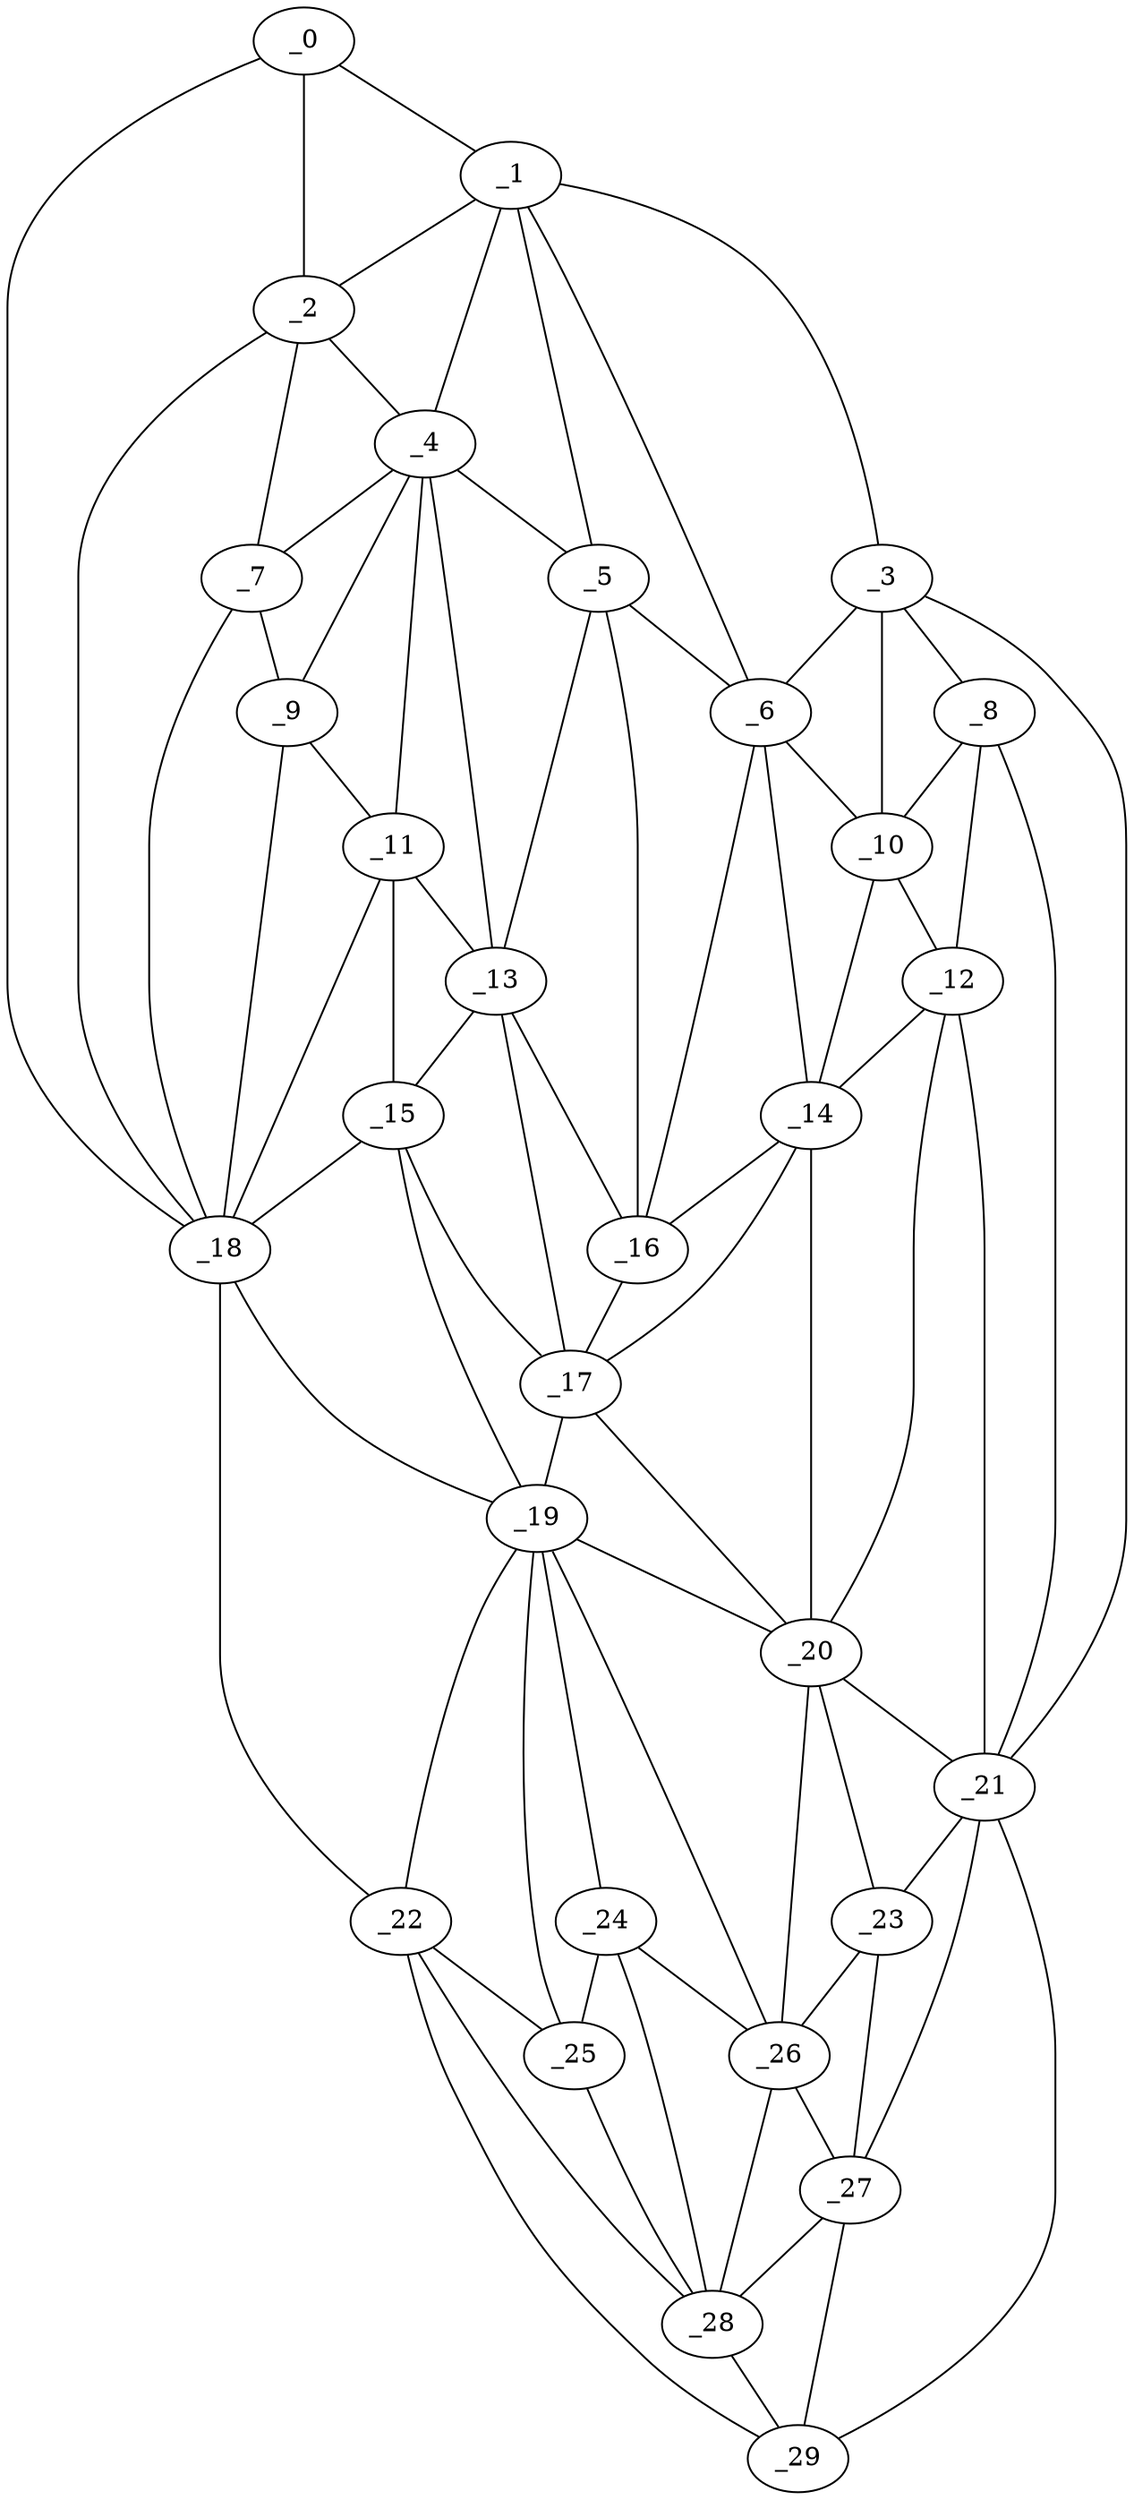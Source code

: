 graph "obj45__45.gxl" {
	_0	 [x=9,
		y=14];
	_1	 [x=11,
		y=36];
	_0 -- _1	 [valence=1];
	_2	 [x=20,
		y=39];
	_0 -- _2	 [valence=2];
	_18	 [x=50,
		y=12];
	_0 -- _18	 [valence=1];
	_1 -- _2	 [valence=1];
	_3	 [x=21,
		y=104];
	_1 -- _3	 [valence=1];
	_4	 [x=24,
		y=56];
	_1 -- _4	 [valence=2];
	_5	 [x=26,
		y=70];
	_1 -- _5	 [valence=1];
	_6	 [x=26,
		y=76];
	_1 -- _6	 [valence=1];
	_2 -- _4	 [valence=2];
	_7	 [x=29,
		y=45];
	_2 -- _7	 [valence=1];
	_2 -- _18	 [valence=1];
	_3 -- _6	 [valence=2];
	_8	 [x=30,
		y=105];
	_3 -- _8	 [valence=1];
	_10	 [x=36,
		y=99];
	_3 -- _10	 [valence=2];
	_21	 [x=90,
		y=116];
	_3 -- _21	 [valence=1];
	_4 -- _5	 [valence=2];
	_4 -- _7	 [valence=2];
	_9	 [x=33,
		y=49];
	_4 -- _9	 [valence=1];
	_11	 [x=37,
		y=53];
	_4 -- _11	 [valence=2];
	_13	 [x=41,
		y=64];
	_4 -- _13	 [valence=2];
	_5 -- _6	 [valence=1];
	_5 -- _13	 [valence=1];
	_16	 [x=44,
		y=71];
	_5 -- _16	 [valence=2];
	_6 -- _10	 [valence=2];
	_14	 [x=41,
		y=94];
	_6 -- _14	 [valence=2];
	_6 -- _16	 [valence=2];
	_7 -- _9	 [valence=1];
	_7 -- _18	 [valence=2];
	_8 -- _10	 [valence=2];
	_12	 [x=40,
		y=103];
	_8 -- _12	 [valence=2];
	_8 -- _21	 [valence=1];
	_9 -- _11	 [valence=2];
	_9 -- _18	 [valence=2];
	_10 -- _12	 [valence=1];
	_10 -- _14	 [valence=2];
	_11 -- _13	 [valence=2];
	_15	 [x=42,
		y=58];
	_11 -- _15	 [valence=2];
	_11 -- _18	 [valence=1];
	_12 -- _14	 [valence=1];
	_20	 [x=81,
		y=104];
	_12 -- _20	 [valence=2];
	_12 -- _21	 [valence=1];
	_13 -- _15	 [valence=2];
	_13 -- _16	 [valence=2];
	_17	 [x=49,
		y=70];
	_13 -- _17	 [valence=1];
	_14 -- _16	 [valence=1];
	_14 -- _17	 [valence=2];
	_14 -- _20	 [valence=2];
	_15 -- _17	 [valence=2];
	_15 -- _18	 [valence=1];
	_19	 [x=81,
		y=52];
	_15 -- _19	 [valence=2];
	_16 -- _17	 [valence=2];
	_17 -- _19	 [valence=1];
	_17 -- _20	 [valence=2];
	_18 -- _19	 [valence=1];
	_22	 [x=93,
		y=15];
	_18 -- _22	 [valence=1];
	_19 -- _20	 [valence=2];
	_19 -- _22	 [valence=2];
	_24	 [x=96,
		y=59];
	_19 -- _24	 [valence=2];
	_25	 [x=97,
		y=45];
	_19 -- _25	 [valence=2];
	_26	 [x=97,
		y=93];
	_19 -- _26	 [valence=2];
	_20 -- _21	 [valence=2];
	_23	 [x=94,
		y=105];
	_20 -- _23	 [valence=1];
	_20 -- _26	 [valence=2];
	_21 -- _23	 [valence=2];
	_27	 [x=104,
		y=93];
	_21 -- _27	 [valence=1];
	_29	 [x=119,
		y=81];
	_21 -- _29	 [valence=1];
	_22 -- _25	 [valence=1];
	_28	 [x=108,
		y=65];
	_22 -- _28	 [valence=1];
	_22 -- _29	 [valence=1];
	_23 -- _26	 [valence=2];
	_23 -- _27	 [valence=1];
	_24 -- _25	 [valence=1];
	_24 -- _26	 [valence=1];
	_24 -- _28	 [valence=2];
	_25 -- _28	 [valence=2];
	_26 -- _27	 [valence=1];
	_26 -- _28	 [valence=2];
	_27 -- _28	 [valence=2];
	_27 -- _29	 [valence=2];
	_28 -- _29	 [valence=1];
}
